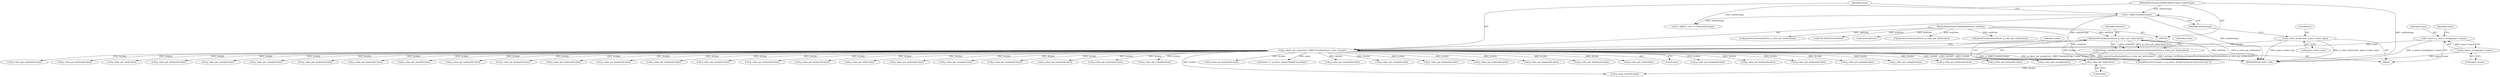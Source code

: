 digraph "0_Chrome_5a2de6455f565783c73e53eae2c8b953e7d48520@pointer" {
"1000243" [label="(Call,pixelsFromSize(webView, g_value_get_int(&value)))"];
"1000103" [label="(MethodParameterIn,WebKitWebView* webView)"];
"1000245" [label="(Call,g_value_get_int(&value))"];
"1000125" [label="(Call,g_object_get_property(G_OBJECT(webSettings), name, &value))"];
"1000126" [label="(Call,G_OBJECT(webSettings))"];
"1000101" [label="(MethodParameterIn,WebKitWebSettings* webSettings)"];
"1000110" [label="(Call,* name = g_intern_string(pspec->name))"];
"1000112" [label="(Call,g_intern_string(pspec->name))"];
"1000119" [label="(Call,g_value_init(&value, pspec->value_type))"];
"1000242" [label="(Call,settings->setMinimumLogicalFontSize(pixelsFromSize(webView, g_value_get_int(&value))))"];
"1000285" [label="(Call,g_value_get_boolean(&value))"];
"1000110" [label="(Call,* name = g_intern_string(pspec->name))"];
"1000246" [label="(Call,&value)"];
"1000128" [label="(Identifier,name)"];
"1000137" [label="(Call,g_value_get_string(&value))"];
"1000177" [label="(Call,g_value_get_string(&value))"];
"1000113" [label="(Call,pspec->name)"];
"1000408" [label="(Call,g_value_get_boolean(&value))"];
"1000591" [label="(MethodReturn,static void)"];
"1000480" [label="(Call,g_value_get_boolean(&value))"];
"1000460" [label="(Call,g_value_get_enum(&value))"];
"1000112" [label="(Call,g_intern_string(pspec->name))"];
"1000438" [label="(Call,g_value_get_boolean(&value))"];
"1000518" [label="(Call,g_value_get_boolean(&value))"];
"1000398" [label="(Call,g_value_get_boolean(&value))"];
"1000418" [label="(Call,g_value_get_boolean(&value))"];
"1000305" [label="(Call,g_value_get_boolean(&value))"];
"1000207" [label="(Call,pixelsFromSize(webView, g_value_get_int(&value)))"];
"1000147" [label="(Call,g_value_get_string(&value))"];
"1000119" [label="(Call,g_value_init(&value, pspec->value_type))"];
"1000255" [label="(Call,GTK_WIDGET(webView))"];
"1000503" [label="(Call,core(webView))"];
"1000275" [label="(Call,g_value_get_boolean(&value))"];
"1000325" [label="(Call,g_value_get_boolean(&value))"];
"1000233" [label="(Call,g_value_get_int(&value))"];
"1000347" [label="(Call,g_value_get_boolean(&value))"];
"1000197" [label="(Call,g_value_get_string(&value))"];
"1000265" [label="(Call,g_value_get_boolean(&value))"];
"1000357" [label="(Call,g_value_get_boolean(&value))"];
"1000470" [label="(Call,g_value_get_boolean(&value))"];
"1000187" [label="(Call,g_value_get_string(&value))"];
"1000588" [label="(Call,g_value_unset(&value))"];
"1000126" [label="(Call,G_OBJECT(webSettings))"];
"1000133" [label="(Identifier,name)"];
"1000101" [label="(MethodParameterIn,WebKitWebSettings* webSettings)"];
"1000118" [label="(Identifier,value)"];
"1000122" [label="(Call,pspec->value_type)"];
"1000219" [label="(Call,pixelsFromSize(webView, g_value_get_int(&value)))"];
"1000315" [label="(Call,g_value_get_boolean(&value))"];
"1000231" [label="(Call,pixelsFromSize(webView, g_value_get_int(&value)))"];
"1000132" [label="(Call,name == g_intern_string(\"default-encoding\"))"];
"1000127" [label="(Identifier,webSettings)"];
"1000388" [label="(Call,g_value_get_boolean(&value))"];
"1000111" [label="(Identifier,name)"];
"1000120" [label="(Call,&value)"];
"1000157" [label="(Call,g_value_get_string(&value))"];
"1000237" [label="(ControlStructure,if (name == g_intern_string(\"minimum-logical-font-size\")))"];
"1000244" [label="(Identifier,webView)"];
"1000508" [label="(Call,g_value_get_boolean(&value))"];
"1000367" [label="(Call,g_value_get_boolean(&value))"];
"1000582" [label="(Call,G_OBJECT_GET_CLASS(webSettings))"];
"1000528" [label="(Call,g_value_get_boolean(&value))"];
"1000548" [label="(Call,g_value_get_boolean(&value))"];
"1000221" [label="(Call,g_value_get_int(&value))"];
"1000245" [label="(Call,g_value_get_int(&value))"];
"1000104" [label="(Block,)"];
"1000103" [label="(MethodParameterIn,WebKitWebView* webView)"];
"1000129" [label="(Call,&value)"];
"1000295" [label="(Call,g_value_get_boolean(&value))"];
"1000378" [label="(Call,g_value_get_boolean(&value))"];
"1000538" [label="(Call,g_value_get_boolean(&value))"];
"1000242" [label="(Call,settings->setMinimumLogicalFontSize(pixelsFromSize(webView, g_value_get_int(&value))))"];
"1000243" [label="(Call,pixelsFromSize(webView, g_value_get_int(&value)))"];
"1000565" [label="(Call,g_value_get_string(&value))"];
"1000167" [label="(Call,g_value_get_string(&value))"];
"1000125" [label="(Call,g_object_get_property(G_OBJECT(webSettings), name, &value))"];
"1000490" [label="(Call,g_value_get_boolean(&value))"];
"1000575" [label="(Call,g_value_get_boolean(&value))"];
"1000337" [label="(Call,g_value_get_string(&value))"];
"1000448" [label="(Call,g_value_get_boolean(&value))"];
"1000428" [label="(Call,g_value_get_boolean(&value))"];
"1000209" [label="(Call,g_value_get_int(&value))"];
"1000590" [label="(Identifier,value)"];
"1000243" -> "1000242"  [label="AST: "];
"1000243" -> "1000245"  [label="CFG: "];
"1000244" -> "1000243"  [label="AST: "];
"1000245" -> "1000243"  [label="AST: "];
"1000242" -> "1000243"  [label="CFG: "];
"1000243" -> "1000591"  [label="DDG: webView"];
"1000243" -> "1000591"  [label="DDG: g_value_get_int(&value)"];
"1000243" -> "1000242"  [label="DDG: webView"];
"1000243" -> "1000242"  [label="DDG: g_value_get_int(&value)"];
"1000103" -> "1000243"  [label="DDG: webView"];
"1000245" -> "1000243"  [label="DDG: &value"];
"1000103" -> "1000100"  [label="AST: "];
"1000103" -> "1000591"  [label="DDG: webView"];
"1000103" -> "1000207"  [label="DDG: webView"];
"1000103" -> "1000219"  [label="DDG: webView"];
"1000103" -> "1000231"  [label="DDG: webView"];
"1000103" -> "1000255"  [label="DDG: webView"];
"1000103" -> "1000503"  [label="DDG: webView"];
"1000245" -> "1000246"  [label="CFG: "];
"1000246" -> "1000245"  [label="AST: "];
"1000125" -> "1000245"  [label="DDG: &value"];
"1000245" -> "1000588"  [label="DDG: &value"];
"1000125" -> "1000104"  [label="AST: "];
"1000125" -> "1000129"  [label="CFG: "];
"1000126" -> "1000125"  [label="AST: "];
"1000128" -> "1000125"  [label="AST: "];
"1000129" -> "1000125"  [label="AST: "];
"1000133" -> "1000125"  [label="CFG: "];
"1000125" -> "1000591"  [label="DDG: G_OBJECT(webSettings)"];
"1000125" -> "1000591"  [label="DDG: g_object_get_property(G_OBJECT(webSettings), name, &value)"];
"1000126" -> "1000125"  [label="DDG: webSettings"];
"1000110" -> "1000125"  [label="DDG: name"];
"1000119" -> "1000125"  [label="DDG: &value"];
"1000125" -> "1000132"  [label="DDG: name"];
"1000125" -> "1000137"  [label="DDG: &value"];
"1000125" -> "1000147"  [label="DDG: &value"];
"1000125" -> "1000157"  [label="DDG: &value"];
"1000125" -> "1000167"  [label="DDG: &value"];
"1000125" -> "1000177"  [label="DDG: &value"];
"1000125" -> "1000187"  [label="DDG: &value"];
"1000125" -> "1000197"  [label="DDG: &value"];
"1000125" -> "1000209"  [label="DDG: &value"];
"1000125" -> "1000221"  [label="DDG: &value"];
"1000125" -> "1000233"  [label="DDG: &value"];
"1000125" -> "1000265"  [label="DDG: &value"];
"1000125" -> "1000275"  [label="DDG: &value"];
"1000125" -> "1000285"  [label="DDG: &value"];
"1000125" -> "1000295"  [label="DDG: &value"];
"1000125" -> "1000305"  [label="DDG: &value"];
"1000125" -> "1000315"  [label="DDG: &value"];
"1000125" -> "1000325"  [label="DDG: &value"];
"1000125" -> "1000337"  [label="DDG: &value"];
"1000125" -> "1000347"  [label="DDG: &value"];
"1000125" -> "1000357"  [label="DDG: &value"];
"1000125" -> "1000367"  [label="DDG: &value"];
"1000125" -> "1000378"  [label="DDG: &value"];
"1000125" -> "1000388"  [label="DDG: &value"];
"1000125" -> "1000398"  [label="DDG: &value"];
"1000125" -> "1000408"  [label="DDG: &value"];
"1000125" -> "1000418"  [label="DDG: &value"];
"1000125" -> "1000428"  [label="DDG: &value"];
"1000125" -> "1000438"  [label="DDG: &value"];
"1000125" -> "1000448"  [label="DDG: &value"];
"1000125" -> "1000460"  [label="DDG: &value"];
"1000125" -> "1000470"  [label="DDG: &value"];
"1000125" -> "1000480"  [label="DDG: &value"];
"1000125" -> "1000490"  [label="DDG: &value"];
"1000125" -> "1000508"  [label="DDG: &value"];
"1000125" -> "1000518"  [label="DDG: &value"];
"1000125" -> "1000528"  [label="DDG: &value"];
"1000125" -> "1000538"  [label="DDG: &value"];
"1000125" -> "1000548"  [label="DDG: &value"];
"1000125" -> "1000565"  [label="DDG: &value"];
"1000125" -> "1000575"  [label="DDG: &value"];
"1000125" -> "1000588"  [label="DDG: &value"];
"1000126" -> "1000127"  [label="CFG: "];
"1000127" -> "1000126"  [label="AST: "];
"1000128" -> "1000126"  [label="CFG: "];
"1000126" -> "1000591"  [label="DDG: webSettings"];
"1000101" -> "1000126"  [label="DDG: webSettings"];
"1000126" -> "1000582"  [label="DDG: webSettings"];
"1000101" -> "1000100"  [label="AST: "];
"1000101" -> "1000591"  [label="DDG: webSettings"];
"1000101" -> "1000582"  [label="DDG: webSettings"];
"1000110" -> "1000104"  [label="AST: "];
"1000110" -> "1000112"  [label="CFG: "];
"1000111" -> "1000110"  [label="AST: "];
"1000112" -> "1000110"  [label="AST: "];
"1000118" -> "1000110"  [label="CFG: "];
"1000110" -> "1000591"  [label="DDG: g_intern_string(pspec->name)"];
"1000112" -> "1000110"  [label="DDG: pspec->name"];
"1000112" -> "1000113"  [label="CFG: "];
"1000113" -> "1000112"  [label="AST: "];
"1000112" -> "1000591"  [label="DDG: pspec->name"];
"1000119" -> "1000104"  [label="AST: "];
"1000119" -> "1000122"  [label="CFG: "];
"1000120" -> "1000119"  [label="AST: "];
"1000122" -> "1000119"  [label="AST: "];
"1000127" -> "1000119"  [label="CFG: "];
"1000119" -> "1000591"  [label="DDG: pspec->value_type"];
"1000119" -> "1000591"  [label="DDG: g_value_init(&value, pspec->value_type)"];
"1000242" -> "1000237"  [label="AST: "];
"1000590" -> "1000242"  [label="CFG: "];
"1000242" -> "1000591"  [label="DDG: settings->setMinimumLogicalFontSize(pixelsFromSize(webView, g_value_get_int(&value)))"];
"1000242" -> "1000591"  [label="DDG: pixelsFromSize(webView, g_value_get_int(&value))"];
}
